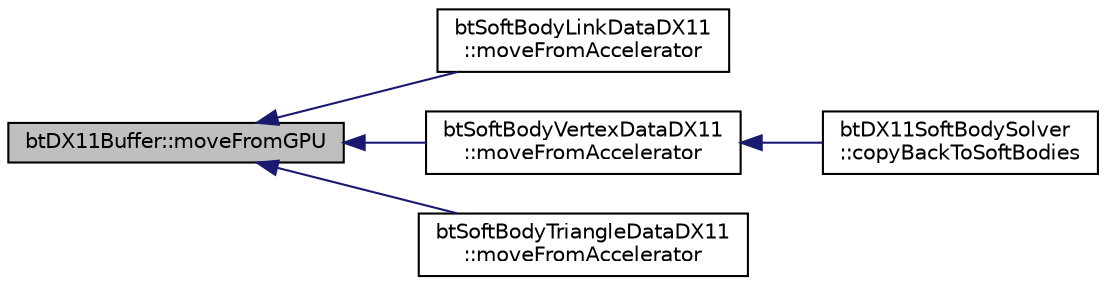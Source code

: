 digraph "btDX11Buffer::moveFromGPU"
{
  edge [fontname="Helvetica",fontsize="10",labelfontname="Helvetica",labelfontsize="10"];
  node [fontname="Helvetica",fontsize="10",shape=record];
  rankdir="LR";
  Node1 [label="btDX11Buffer::moveFromGPU",height=0.2,width=0.4,color="black", fillcolor="grey75", style="filled", fontcolor="black"];
  Node1 -> Node2 [dir="back",color="midnightblue",fontsize="10",style="solid",fontname="Helvetica"];
  Node2 [label="btSoftBodyLinkDataDX11\l::moveFromAccelerator",height=0.2,width=0.4,color="black", fillcolor="white", style="filled",URL="$classbt_soft_body_link_data_d_x11.html#aad757252b4538a6f8f6eca526335e71d"];
  Node1 -> Node3 [dir="back",color="midnightblue",fontsize="10",style="solid",fontname="Helvetica"];
  Node3 [label="btSoftBodyVertexDataDX11\l::moveFromAccelerator",height=0.2,width=0.4,color="black", fillcolor="white", style="filled",URL="$classbt_soft_body_vertex_data_d_x11.html#a32d4193d6e162e0a7a57975ebbab7a16"];
  Node3 -> Node4 [dir="back",color="midnightblue",fontsize="10",style="solid",fontname="Helvetica"];
  Node4 [label="btDX11SoftBodySolver\l::copyBackToSoftBodies",height=0.2,width=0.4,color="black", fillcolor="white", style="filled",URL="$classbt_d_x11_soft_body_solver.html#a0364c3791bd12386e32e9357546aeee0"];
  Node1 -> Node5 [dir="back",color="midnightblue",fontsize="10",style="solid",fontname="Helvetica"];
  Node5 [label="btSoftBodyTriangleDataDX11\l::moveFromAccelerator",height=0.2,width=0.4,color="black", fillcolor="white", style="filled",URL="$classbt_soft_body_triangle_data_d_x11.html#aeef8543b31e4ee314e7fdf971197276c"];
}
